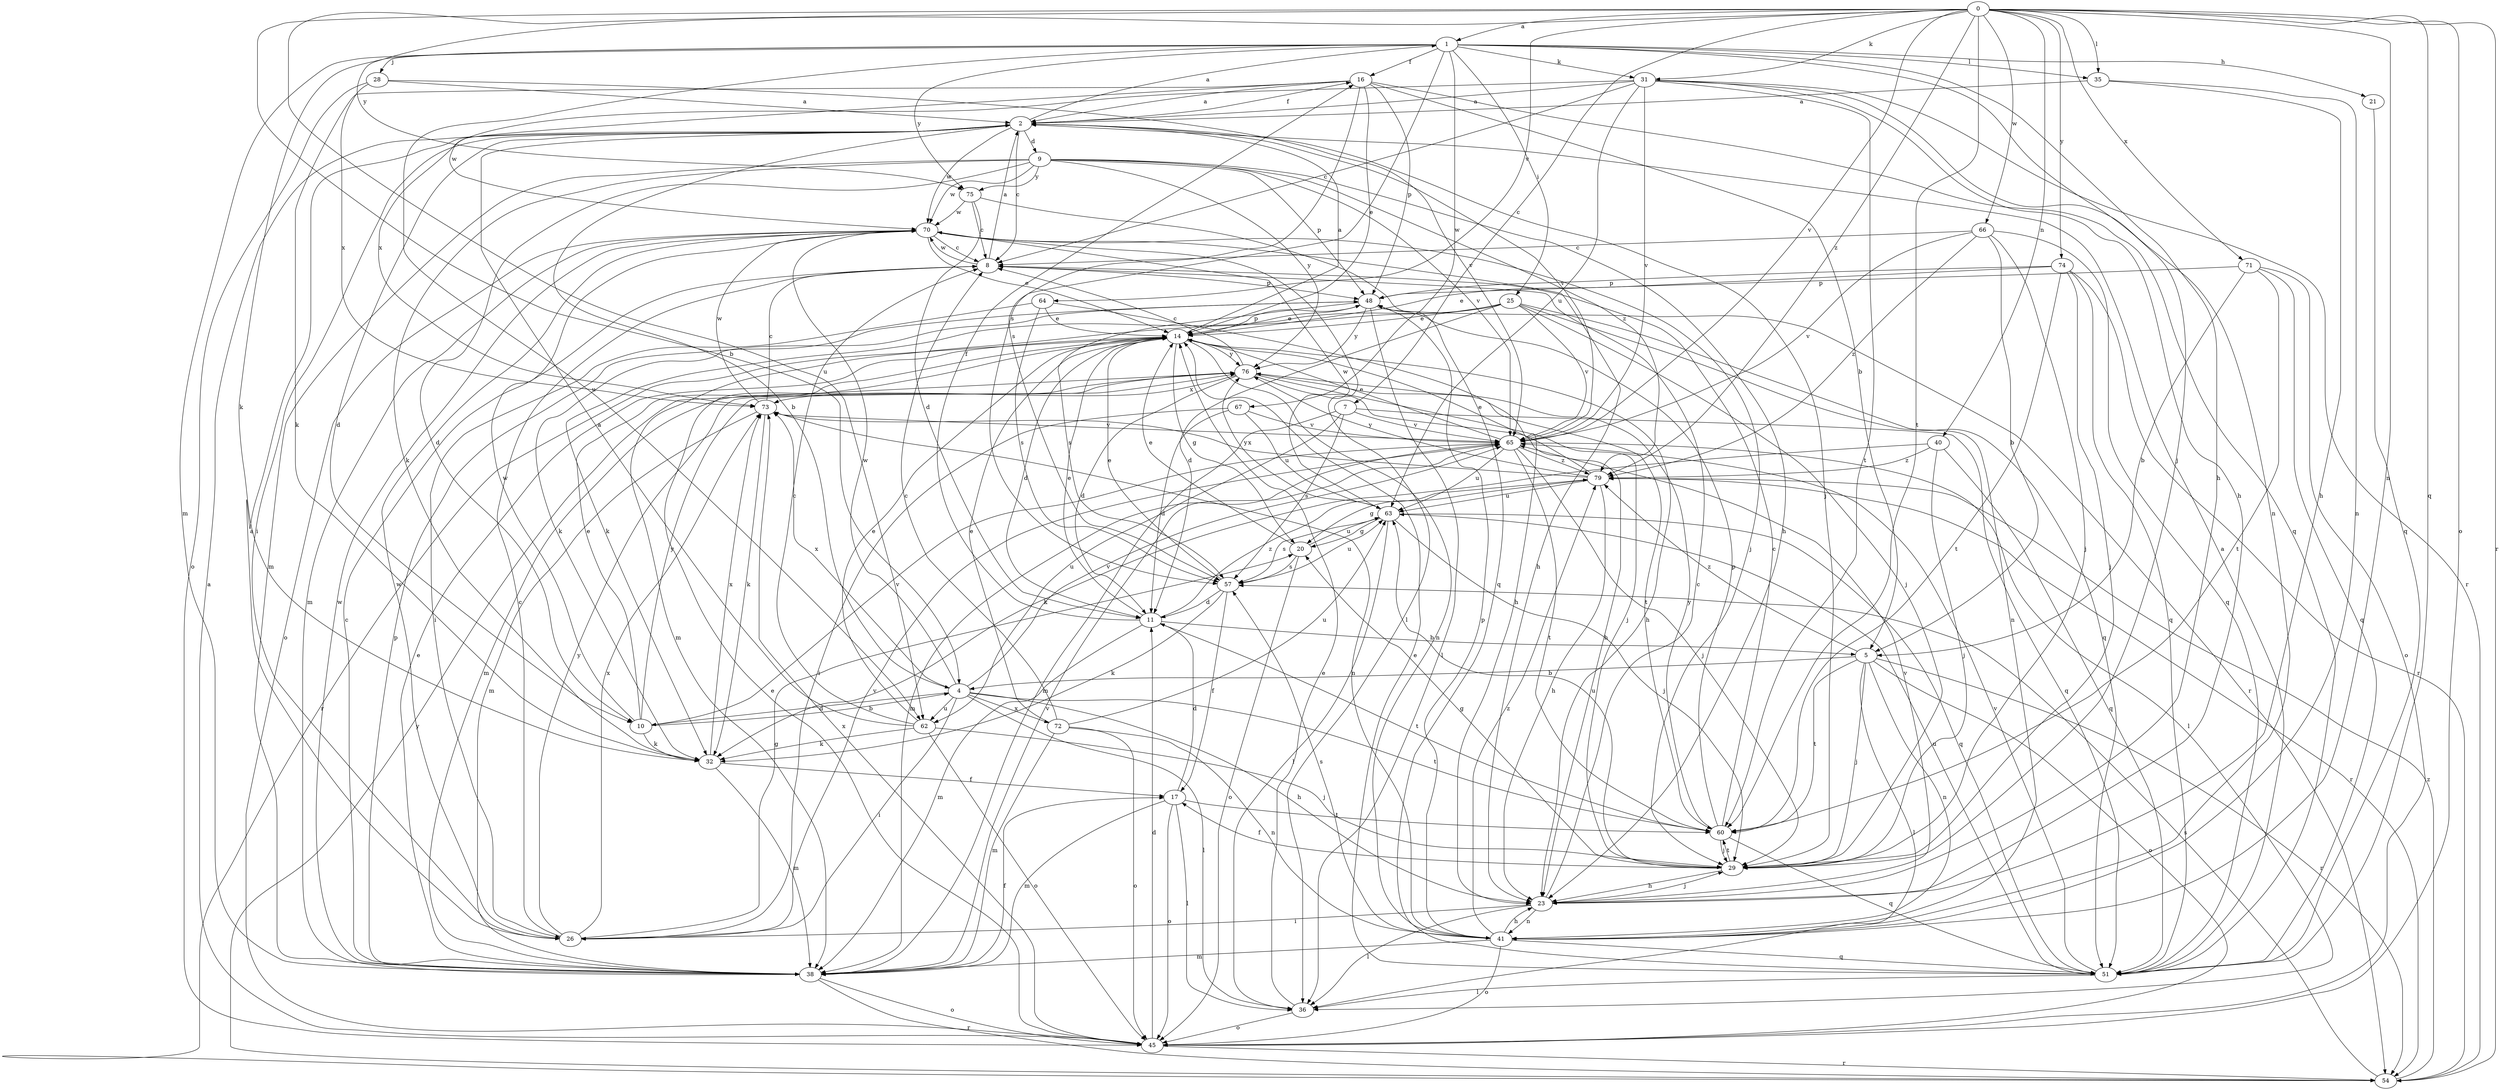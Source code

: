 strict digraph  {
0;
1;
2;
4;
5;
7;
8;
9;
10;
11;
14;
16;
17;
20;
21;
23;
25;
26;
28;
29;
31;
32;
35;
36;
38;
40;
41;
45;
48;
51;
54;
57;
60;
62;
63;
64;
65;
66;
67;
70;
71;
72;
73;
74;
75;
76;
79;
0 -> 1  [label=a];
0 -> 4  [label=b];
0 -> 7  [label=c];
0 -> 31  [label=k];
0 -> 35  [label=l];
0 -> 40  [label=n];
0 -> 41  [label=n];
0 -> 45  [label=o];
0 -> 51  [label=q];
0 -> 54  [label=r];
0 -> 60  [label=t];
0 -> 62  [label=u];
0 -> 64  [label=v];
0 -> 65  [label=v];
0 -> 66  [label=w];
0 -> 71  [label=x];
0 -> 74  [label=y];
0 -> 75  [label=y];
0 -> 79  [label=z];
1 -> 16  [label=f];
1 -> 21  [label=h];
1 -> 23  [label=h];
1 -> 25  [label=i];
1 -> 28  [label=j];
1 -> 29  [label=j];
1 -> 31  [label=k];
1 -> 32  [label=k];
1 -> 35  [label=l];
1 -> 38  [label=m];
1 -> 57  [label=s];
1 -> 62  [label=u];
1 -> 67  [label=w];
1 -> 75  [label=y];
2 -> 1  [label=a];
2 -> 4  [label=b];
2 -> 8  [label=c];
2 -> 9  [label=d];
2 -> 10  [label=d];
2 -> 16  [label=f];
2 -> 26  [label=i];
2 -> 29  [label=j];
2 -> 65  [label=v];
2 -> 70  [label=w];
4 -> 10  [label=d];
4 -> 23  [label=h];
4 -> 26  [label=i];
4 -> 36  [label=l];
4 -> 60  [label=t];
4 -> 62  [label=u];
4 -> 65  [label=v];
4 -> 70  [label=w];
4 -> 72  [label=x];
4 -> 73  [label=x];
5 -> 4  [label=b];
5 -> 29  [label=j];
5 -> 36  [label=l];
5 -> 41  [label=n];
5 -> 45  [label=o];
5 -> 54  [label=r];
5 -> 60  [label=t];
5 -> 79  [label=z];
7 -> 38  [label=m];
7 -> 51  [label=q];
7 -> 57  [label=s];
7 -> 62  [label=u];
7 -> 65  [label=v];
8 -> 2  [label=a];
8 -> 48  [label=p];
8 -> 70  [label=w];
9 -> 10  [label=d];
9 -> 23  [label=h];
9 -> 32  [label=k];
9 -> 38  [label=m];
9 -> 48  [label=p];
9 -> 65  [label=v];
9 -> 70  [label=w];
9 -> 75  [label=y];
9 -> 76  [label=y];
9 -> 79  [label=z];
10 -> 4  [label=b];
10 -> 14  [label=e];
10 -> 32  [label=k];
10 -> 65  [label=v];
10 -> 70  [label=w];
10 -> 76  [label=y];
11 -> 5  [label=b];
11 -> 14  [label=e];
11 -> 16  [label=f];
11 -> 38  [label=m];
11 -> 60  [label=t];
11 -> 79  [label=z];
14 -> 2  [label=a];
14 -> 11  [label=d];
14 -> 20  [label=g];
14 -> 23  [label=h];
14 -> 41  [label=n];
14 -> 48  [label=p];
14 -> 54  [label=r];
14 -> 76  [label=y];
16 -> 2  [label=a];
16 -> 5  [label=b];
16 -> 14  [label=e];
16 -> 32  [label=k];
16 -> 48  [label=p];
16 -> 51  [label=q];
16 -> 57  [label=s];
16 -> 70  [label=w];
17 -> 11  [label=d];
17 -> 36  [label=l];
17 -> 38  [label=m];
17 -> 45  [label=o];
17 -> 60  [label=t];
20 -> 14  [label=e];
20 -> 45  [label=o];
20 -> 57  [label=s];
20 -> 63  [label=u];
21 -> 51  [label=q];
23 -> 8  [label=c];
23 -> 26  [label=i];
23 -> 29  [label=j];
23 -> 36  [label=l];
23 -> 41  [label=n];
23 -> 65  [label=v];
25 -> 11  [label=d];
25 -> 14  [label=e];
25 -> 29  [label=j];
25 -> 32  [label=k];
25 -> 38  [label=m];
25 -> 41  [label=n];
25 -> 51  [label=q];
25 -> 65  [label=v];
26 -> 2  [label=a];
26 -> 8  [label=c];
26 -> 20  [label=g];
26 -> 65  [label=v];
26 -> 70  [label=w];
26 -> 73  [label=x];
26 -> 76  [label=y];
28 -> 2  [label=a];
28 -> 45  [label=o];
28 -> 65  [label=v];
28 -> 73  [label=x];
29 -> 17  [label=f];
29 -> 20  [label=g];
29 -> 23  [label=h];
29 -> 60  [label=t];
29 -> 63  [label=u];
31 -> 2  [label=a];
31 -> 8  [label=c];
31 -> 23  [label=h];
31 -> 41  [label=n];
31 -> 54  [label=r];
31 -> 60  [label=t];
31 -> 63  [label=u];
31 -> 65  [label=v];
31 -> 73  [label=x];
32 -> 17  [label=f];
32 -> 38  [label=m];
32 -> 73  [label=x];
35 -> 2  [label=a];
35 -> 23  [label=h];
35 -> 41  [label=n];
36 -> 14  [label=e];
36 -> 45  [label=o];
38 -> 8  [label=c];
38 -> 14  [label=e];
38 -> 17  [label=f];
38 -> 45  [label=o];
38 -> 48  [label=p];
38 -> 54  [label=r];
38 -> 65  [label=v];
38 -> 70  [label=w];
40 -> 29  [label=j];
40 -> 32  [label=k];
40 -> 51  [label=q];
40 -> 79  [label=z];
41 -> 23  [label=h];
41 -> 38  [label=m];
41 -> 45  [label=o];
41 -> 48  [label=p];
41 -> 51  [label=q];
41 -> 57  [label=s];
41 -> 79  [label=z];
45 -> 2  [label=a];
45 -> 11  [label=d];
45 -> 14  [label=e];
45 -> 54  [label=r];
45 -> 73  [label=x];
48 -> 14  [label=e];
48 -> 32  [label=k];
48 -> 36  [label=l];
48 -> 54  [label=r];
48 -> 57  [label=s];
48 -> 76  [label=y];
51 -> 2  [label=a];
51 -> 14  [label=e];
51 -> 36  [label=l];
51 -> 63  [label=u];
51 -> 65  [label=v];
54 -> 57  [label=s];
54 -> 76  [label=y];
54 -> 79  [label=z];
57 -> 11  [label=d];
57 -> 14  [label=e];
57 -> 17  [label=f];
57 -> 32  [label=k];
57 -> 63  [label=u];
60 -> 8  [label=c];
60 -> 29  [label=j];
60 -> 48  [label=p];
60 -> 51  [label=q];
60 -> 76  [label=y];
62 -> 2  [label=a];
62 -> 8  [label=c];
62 -> 14  [label=e];
62 -> 29  [label=j];
62 -> 32  [label=k];
62 -> 45  [label=o];
63 -> 20  [label=g];
63 -> 29  [label=j];
63 -> 36  [label=l];
63 -> 51  [label=q];
63 -> 57  [label=s];
63 -> 70  [label=w];
63 -> 76  [label=y];
64 -> 14  [label=e];
64 -> 23  [label=h];
64 -> 26  [label=i];
64 -> 57  [label=s];
65 -> 14  [label=e];
65 -> 29  [label=j];
65 -> 36  [label=l];
65 -> 38  [label=m];
65 -> 60  [label=t];
65 -> 63  [label=u];
65 -> 79  [label=z];
66 -> 5  [label=b];
66 -> 8  [label=c];
66 -> 29  [label=j];
66 -> 51  [label=q];
66 -> 65  [label=v];
66 -> 79  [label=z];
67 -> 11  [label=d];
67 -> 26  [label=i];
67 -> 63  [label=u];
67 -> 65  [label=v];
70 -> 8  [label=c];
70 -> 14  [label=e];
70 -> 23  [label=h];
70 -> 29  [label=j];
70 -> 36  [label=l];
70 -> 38  [label=m];
70 -> 45  [label=o];
71 -> 5  [label=b];
71 -> 45  [label=o];
71 -> 48  [label=p];
71 -> 51  [label=q];
71 -> 60  [label=t];
72 -> 8  [label=c];
72 -> 14  [label=e];
72 -> 38  [label=m];
72 -> 41  [label=n];
72 -> 45  [label=o];
72 -> 63  [label=u];
73 -> 8  [label=c];
73 -> 32  [label=k];
73 -> 38  [label=m];
73 -> 41  [label=n];
73 -> 65  [label=v];
73 -> 70  [label=w];
74 -> 14  [label=e];
74 -> 29  [label=j];
74 -> 48  [label=p];
74 -> 51  [label=q];
74 -> 54  [label=r];
74 -> 60  [label=t];
75 -> 8  [label=c];
75 -> 11  [label=d];
75 -> 51  [label=q];
75 -> 70  [label=w];
76 -> 8  [label=c];
76 -> 11  [label=d];
76 -> 23  [label=h];
76 -> 29  [label=j];
76 -> 38  [label=m];
76 -> 60  [label=t];
76 -> 73  [label=x];
79 -> 14  [label=e];
79 -> 20  [label=g];
79 -> 23  [label=h];
79 -> 54  [label=r];
79 -> 63  [label=u];
79 -> 73  [label=x];
79 -> 76  [label=y];
}
